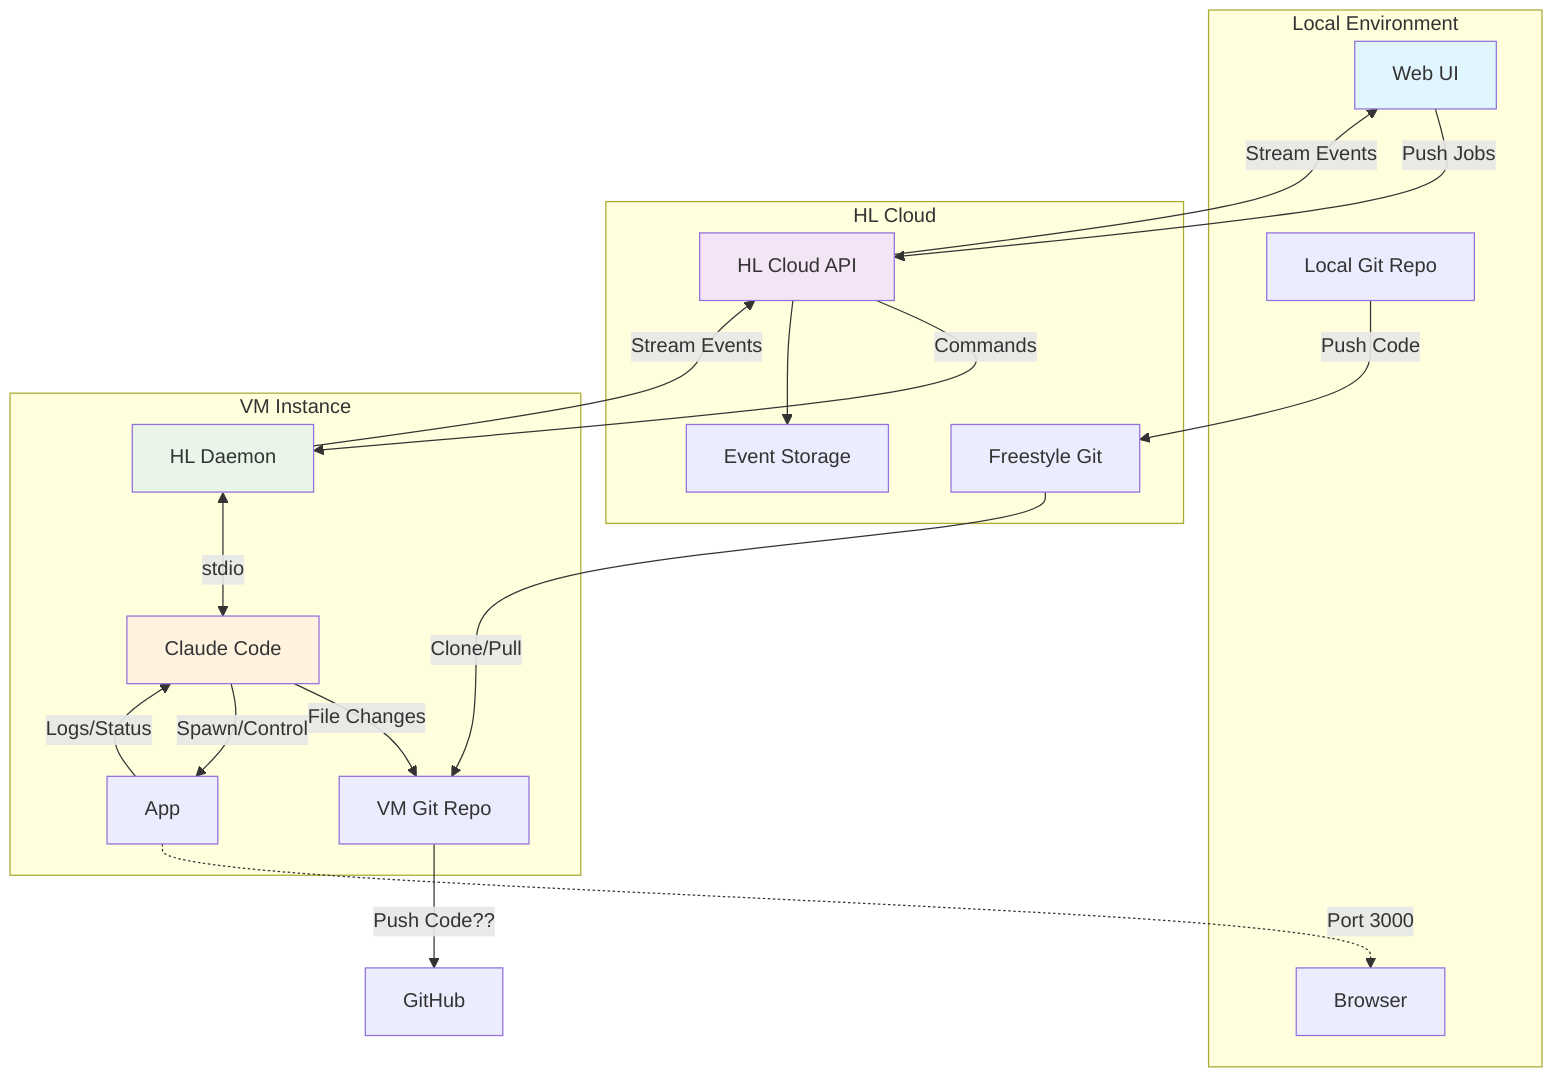 graph TB
    subgraph "Local Environment"
        Browser[Browser]
        WUI[Web UI]
        LocalGit[Local Git Repo]
    end
    
    subgraph "HL Cloud"
        CloudAPI[HL Cloud API]
        EventStore[Event Storage]
        FreestyleGit[Freestyle Git]
    end
    
    subgraph "VM Instance"
        App[App]
        Daemon[HL Daemon]
        Claude[Claude Code]
        VMGit[VM Git Repo]
    end
    
    %% Job flow
    WUI -->|Push Jobs| CloudAPI
    CloudAPI -->|Commands| Daemon
    
    %% Event streaming
    Daemon -->|Stream Events| CloudAPI
    CloudAPI -->|Stream Events| WUI
    CloudAPI --> EventStore
    
    %% Git flow
    LocalGit -->|Push Code| FreestyleGit
    FreestyleGit -->|Clone/Pull| VMGit
    
    %% VM Internal Communication
    Daemon <-->|stdio| Claude
    Claude -->|File Changes| VMGit
    Claude -->|Spawn/Control| App
    App -->|Logs/Status| Claude
    
    %% Port forwarding
    App -.->|Port 3000| Browser

    %% VM Git Repo
    VMGit -->|Push Code??| GitHub
    
    style WUI fill:#e1f5fe
    style CloudAPI fill:#f3e5f5
    style Daemon fill:#e8f5e8
    style Claude fill:#fff3e0